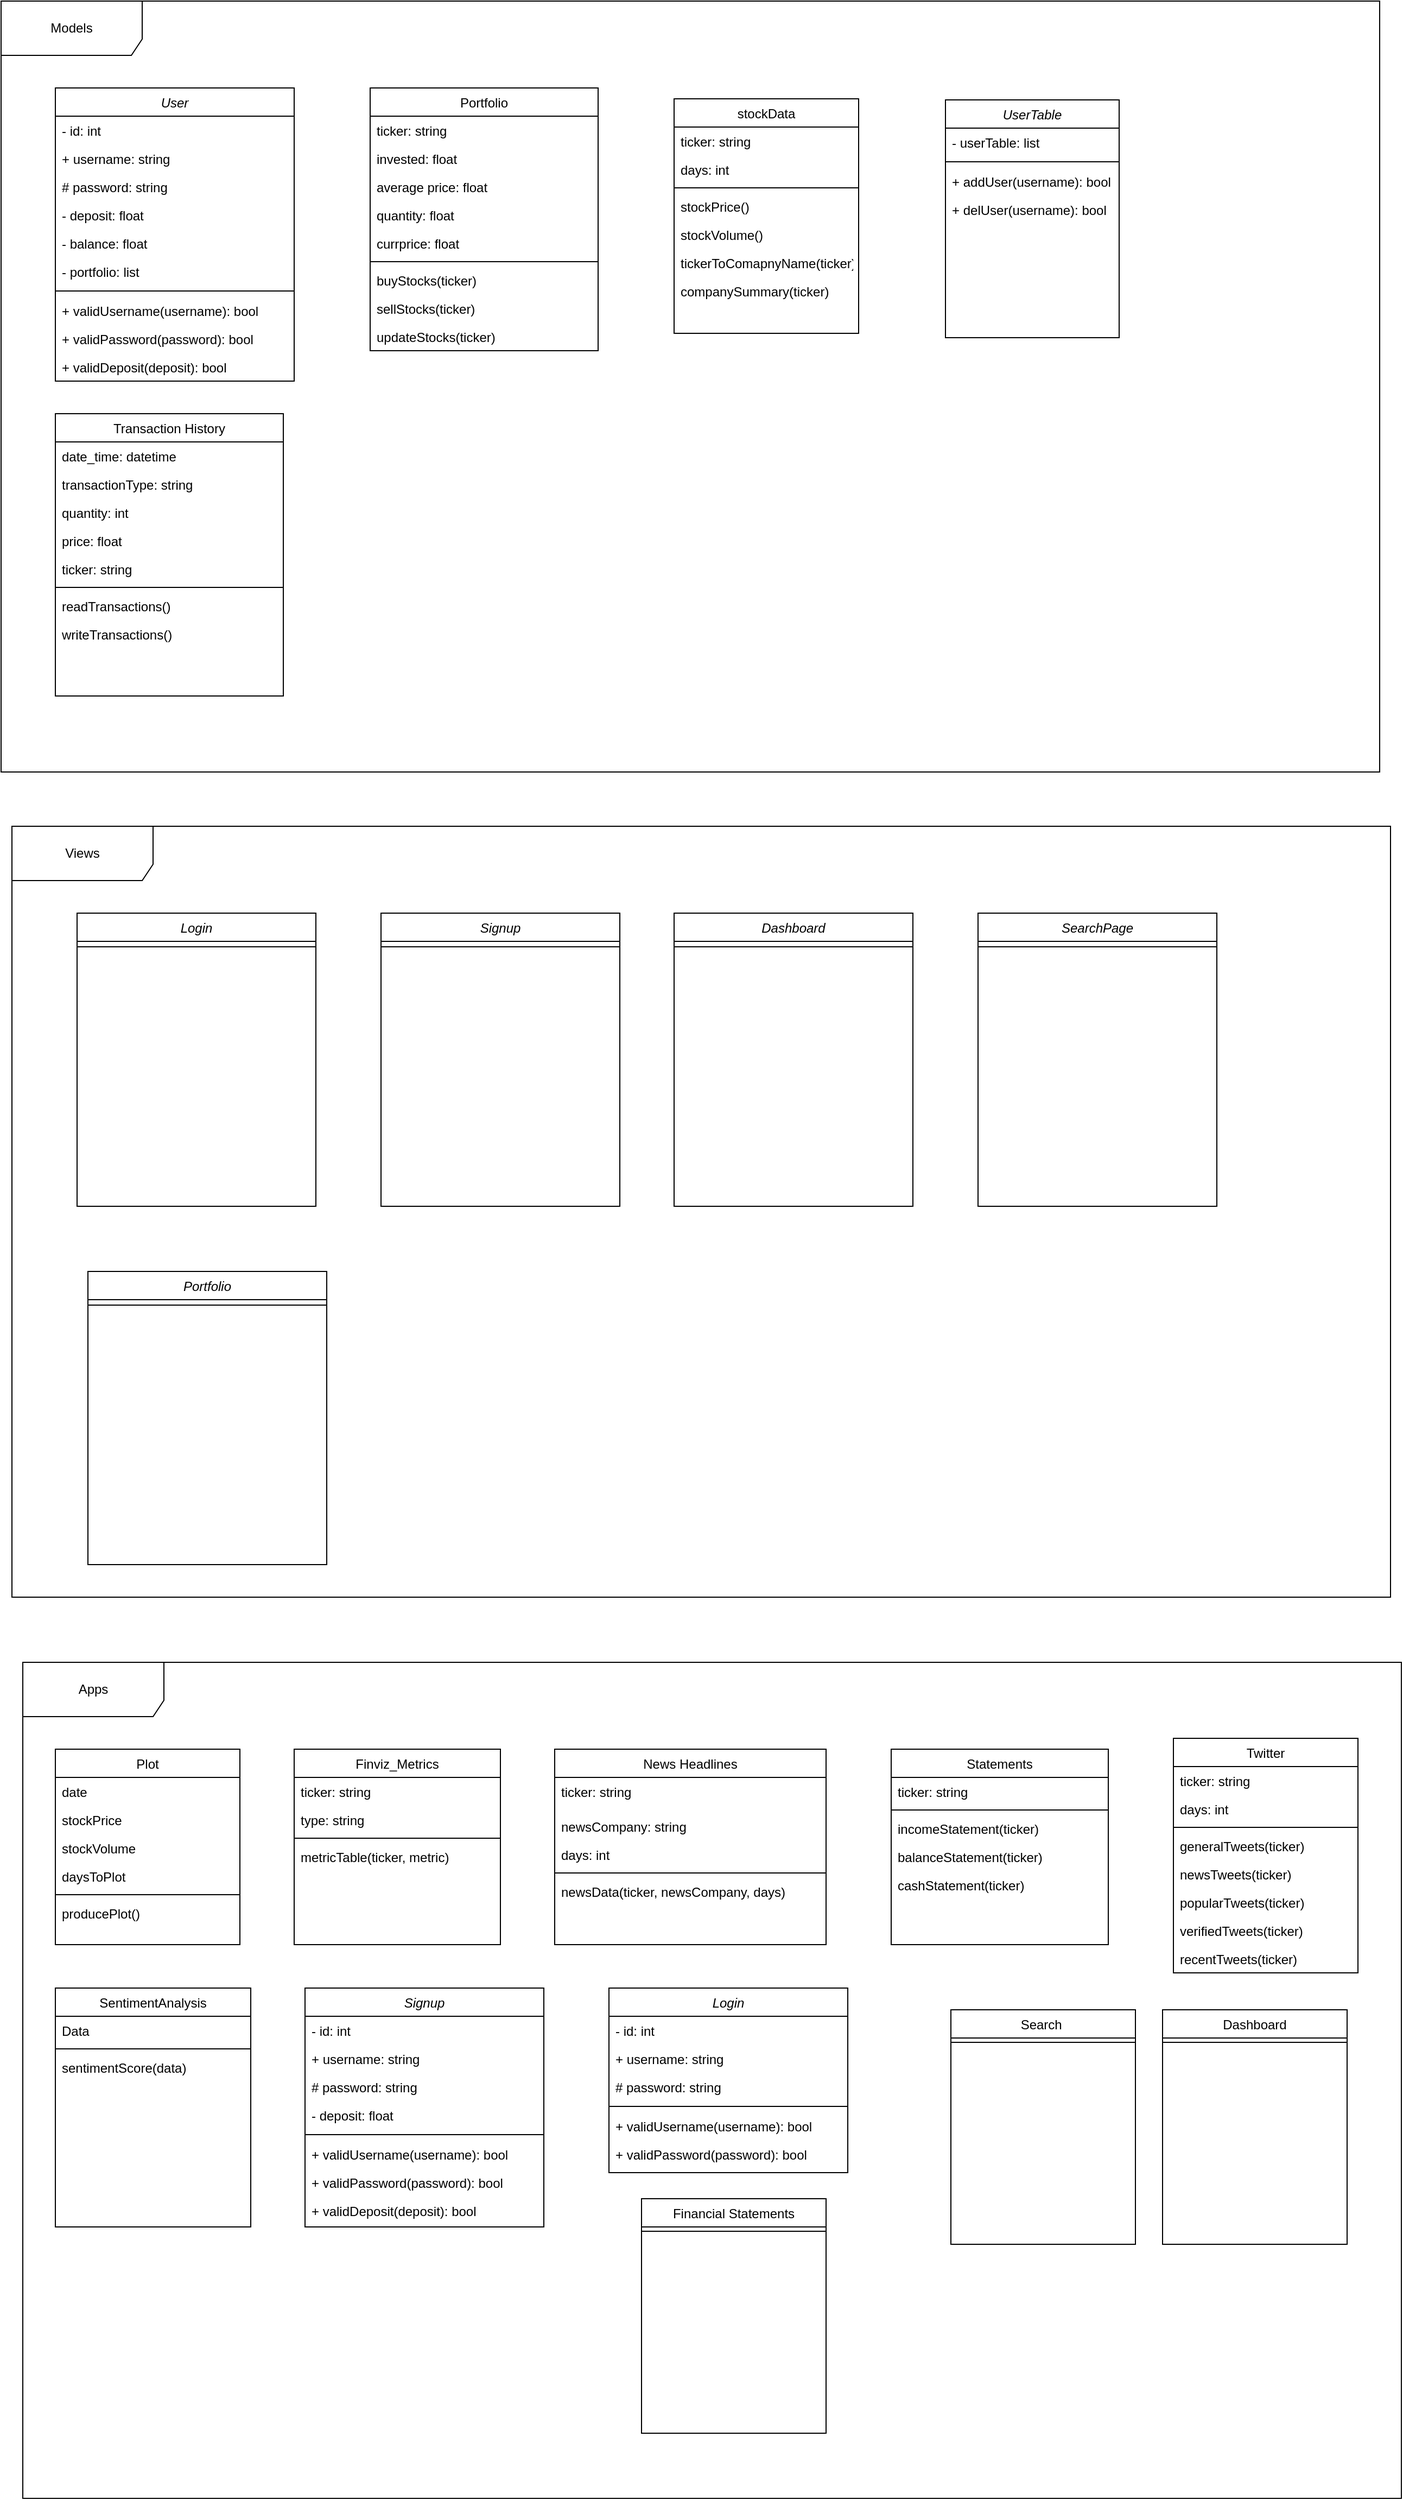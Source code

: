 <mxfile version="17.4.0" type="github"><diagram id="C5RBs43oDa-KdzZeNtuy" name="Page-1"><mxGraphModel dx="3243" dy="2124" grid="1" gridSize="10" guides="1" tooltips="1" connect="1" arrows="1" fold="1" page="1" pageScale="1" pageWidth="827" pageHeight="1169" math="0" shadow="0"><root><mxCell id="WIyWlLk6GJQsqaUBKTNV-0"/><mxCell id="WIyWlLk6GJQsqaUBKTNV-1" parent="WIyWlLk6GJQsqaUBKTNV-0"/><mxCell id="1weRqugIdBJFa7zjLyVs-10" value="Models" style="shape=umlFrame;whiteSpace=wrap;html=1;hachureGap=4;width=130;height=50;" vertex="1" parent="WIyWlLk6GJQsqaUBKTNV-1"><mxGeometry x="-780" y="10" width="1270" height="710" as="geometry"/></mxCell><mxCell id="1weRqugIdBJFa7zjLyVs-0" value="User" style="swimlane;fontStyle=2;align=center;verticalAlign=top;childLayout=stackLayout;horizontal=1;startSize=26;horizontalStack=0;resizeParent=1;resizeLast=0;collapsible=1;marginBottom=0;rounded=0;shadow=0;strokeWidth=1;" vertex="1" parent="WIyWlLk6GJQsqaUBKTNV-1"><mxGeometry x="-730" y="90" width="220" height="270" as="geometry"><mxRectangle x="220" y="120" width="160" height="26" as="alternateBounds"/></mxGeometry></mxCell><mxCell id="1weRqugIdBJFa7zjLyVs-1" value="- id: int" style="text;align=left;verticalAlign=top;spacingLeft=4;spacingRight=4;overflow=hidden;rotatable=0;points=[[0,0.5],[1,0.5]];portConstraint=eastwest;rounded=0;shadow=0;html=0;" vertex="1" parent="1weRqugIdBJFa7zjLyVs-0"><mxGeometry y="26" width="220" height="26" as="geometry"/></mxCell><mxCell id="1weRqugIdBJFa7zjLyVs-2" value="+ username: string" style="text;align=left;verticalAlign=top;spacingLeft=4;spacingRight=4;overflow=hidden;rotatable=0;points=[[0,0.5],[1,0.5]];portConstraint=eastwest;" vertex="1" parent="1weRqugIdBJFa7zjLyVs-0"><mxGeometry y="52" width="220" height="26" as="geometry"/></mxCell><mxCell id="1weRqugIdBJFa7zjLyVs-3" value="# password: string" style="text;align=left;verticalAlign=top;spacingLeft=4;spacingRight=4;overflow=hidden;rotatable=0;points=[[0,0.5],[1,0.5]];portConstraint=eastwest;rounded=0;shadow=0;html=0;" vertex="1" parent="1weRqugIdBJFa7zjLyVs-0"><mxGeometry y="78" width="220" height="26" as="geometry"/></mxCell><mxCell id="1weRqugIdBJFa7zjLyVs-4" value="- deposit: float&#10;" style="text;align=left;verticalAlign=top;spacingLeft=4;spacingRight=4;overflow=hidden;rotatable=0;points=[[0,0.5],[1,0.5]];portConstraint=eastwest;rounded=0;shadow=0;html=0;" vertex="1" parent="1weRqugIdBJFa7zjLyVs-0"><mxGeometry y="104" width="220" height="26" as="geometry"/></mxCell><mxCell id="1weRqugIdBJFa7zjLyVs-11" value="- balance: float" style="text;align=left;verticalAlign=top;spacingLeft=4;spacingRight=4;overflow=hidden;rotatable=0;points=[[0,0.5],[1,0.5]];portConstraint=eastwest;rounded=0;shadow=0;html=0;" vertex="1" parent="1weRqugIdBJFa7zjLyVs-0"><mxGeometry y="130" width="220" height="26" as="geometry"/></mxCell><mxCell id="1weRqugIdBJFa7zjLyVs-32" value="- portfolio: list&#10;" style="text;align=left;verticalAlign=top;spacingLeft=4;spacingRight=4;overflow=hidden;rotatable=0;points=[[0,0.5],[1,0.5]];portConstraint=eastwest;rounded=0;shadow=0;html=0;" vertex="1" parent="1weRqugIdBJFa7zjLyVs-0"><mxGeometry y="156" width="220" height="26" as="geometry"/></mxCell><mxCell id="1weRqugIdBJFa7zjLyVs-5" value="" style="line;html=1;strokeWidth=1;align=left;verticalAlign=middle;spacingTop=-1;spacingLeft=3;spacingRight=3;rotatable=0;labelPosition=right;points=[];portConstraint=eastwest;" vertex="1" parent="1weRqugIdBJFa7zjLyVs-0"><mxGeometry y="182" width="220" height="10" as="geometry"/></mxCell><mxCell id="1weRqugIdBJFa7zjLyVs-6" value="+ validUsername(username): bool&#10;" style="text;align=left;verticalAlign=top;spacingLeft=4;spacingRight=4;overflow=hidden;rotatable=0;points=[[0,0.5],[1,0.5]];portConstraint=eastwest;" vertex="1" parent="1weRqugIdBJFa7zjLyVs-0"><mxGeometry y="192" width="220" height="26" as="geometry"/></mxCell><mxCell id="1weRqugIdBJFa7zjLyVs-7" value="+ validPassword(password): bool&#10;" style="text;align=left;verticalAlign=top;spacingLeft=4;spacingRight=4;overflow=hidden;rotatable=0;points=[[0,0.5],[1,0.5]];portConstraint=eastwest;" vertex="1" parent="1weRqugIdBJFa7zjLyVs-0"><mxGeometry y="218" width="220" height="26" as="geometry"/></mxCell><mxCell id="1weRqugIdBJFa7zjLyVs-8" value="+ validDeposit(deposit): bool&#10;" style="text;align=left;verticalAlign=top;spacingLeft=4;spacingRight=4;overflow=hidden;rotatable=0;points=[[0,0.5],[1,0.5]];portConstraint=eastwest;" vertex="1" parent="1weRqugIdBJFa7zjLyVs-0"><mxGeometry y="244" width="220" height="26" as="geometry"/></mxCell><mxCell id="1weRqugIdBJFa7zjLyVs-22" value="Portfolio&#10;" style="swimlane;fontStyle=0;align=center;verticalAlign=top;childLayout=stackLayout;horizontal=1;startSize=26;horizontalStack=0;resizeParent=1;resizeLast=0;collapsible=1;marginBottom=0;rounded=0;shadow=0;strokeWidth=1;" vertex="1" parent="WIyWlLk6GJQsqaUBKTNV-1"><mxGeometry x="-440" y="90" width="210" height="242" as="geometry"><mxRectangle x="550" y="140" width="160" height="26" as="alternateBounds"/></mxGeometry></mxCell><mxCell id="1weRqugIdBJFa7zjLyVs-23" value="ticker: string" style="text;align=left;verticalAlign=top;spacingLeft=4;spacingRight=4;overflow=hidden;rotatable=0;points=[[0,0.5],[1,0.5]];portConstraint=eastwest;" vertex="1" parent="1weRqugIdBJFa7zjLyVs-22"><mxGeometry y="26" width="210" height="26" as="geometry"/></mxCell><mxCell id="1weRqugIdBJFa7zjLyVs-24" value="invested: float" style="text;align=left;verticalAlign=top;spacingLeft=4;spacingRight=4;overflow=hidden;rotatable=0;points=[[0,0.5],[1,0.5]];portConstraint=eastwest;rounded=0;shadow=0;html=0;" vertex="1" parent="1weRqugIdBJFa7zjLyVs-22"><mxGeometry y="52" width="210" height="26" as="geometry"/></mxCell><mxCell id="1weRqugIdBJFa7zjLyVs-25" value="average price: float" style="text;align=left;verticalAlign=top;spacingLeft=4;spacingRight=4;overflow=hidden;rotatable=0;points=[[0,0.5],[1,0.5]];portConstraint=eastwest;rounded=0;shadow=0;html=0;" vertex="1" parent="1weRqugIdBJFa7zjLyVs-22"><mxGeometry y="78" width="210" height="26" as="geometry"/></mxCell><mxCell id="1weRqugIdBJFa7zjLyVs-26" value="quantity: float" style="text;align=left;verticalAlign=top;spacingLeft=4;spacingRight=4;overflow=hidden;rotatable=0;points=[[0,0.5],[1,0.5]];portConstraint=eastwest;rounded=0;shadow=0;html=0;" vertex="1" parent="1weRqugIdBJFa7zjLyVs-22"><mxGeometry y="104" width="210" height="26" as="geometry"/></mxCell><mxCell id="1weRqugIdBJFa7zjLyVs-27" value="currprice: float" style="text;align=left;verticalAlign=top;spacingLeft=4;spacingRight=4;overflow=hidden;rotatable=0;points=[[0,0.5],[1,0.5]];portConstraint=eastwest;rounded=0;shadow=0;html=0;" vertex="1" parent="1weRqugIdBJFa7zjLyVs-22"><mxGeometry y="130" width="210" height="26" as="geometry"/></mxCell><mxCell id="1weRqugIdBJFa7zjLyVs-28" value="" style="line;html=1;strokeWidth=1;align=left;verticalAlign=middle;spacingTop=-1;spacingLeft=3;spacingRight=3;rotatable=0;labelPosition=right;points=[];portConstraint=eastwest;" vertex="1" parent="1weRqugIdBJFa7zjLyVs-22"><mxGeometry y="156" width="210" height="8" as="geometry"/></mxCell><mxCell id="1weRqugIdBJFa7zjLyVs-29" value="buyStocks(ticker)" style="text;align=left;verticalAlign=top;spacingLeft=4;spacingRight=4;overflow=hidden;rotatable=0;points=[[0,0.5],[1,0.5]];portConstraint=eastwest;" vertex="1" parent="1weRqugIdBJFa7zjLyVs-22"><mxGeometry y="164" width="210" height="26" as="geometry"/></mxCell><mxCell id="1weRqugIdBJFa7zjLyVs-30" value="sellStocks(ticker)" style="text;align=left;verticalAlign=top;spacingLeft=4;spacingRight=4;overflow=hidden;rotatable=0;points=[[0,0.5],[1,0.5]];portConstraint=eastwest;" vertex="1" parent="1weRqugIdBJFa7zjLyVs-22"><mxGeometry y="190" width="210" height="26" as="geometry"/></mxCell><mxCell id="1weRqugIdBJFa7zjLyVs-31" value="updateStocks(ticker)" style="text;align=left;verticalAlign=top;spacingLeft=4;spacingRight=4;overflow=hidden;rotatable=0;points=[[0,0.5],[1,0.5]];portConstraint=eastwest;" vertex="1" parent="1weRqugIdBJFa7zjLyVs-22"><mxGeometry y="216" width="210" height="26" as="geometry"/></mxCell><mxCell id="1weRqugIdBJFa7zjLyVs-33" value="stockData" style="swimlane;fontStyle=0;align=center;verticalAlign=top;childLayout=stackLayout;horizontal=1;startSize=26;horizontalStack=0;resizeParent=1;resizeLast=0;collapsible=1;marginBottom=0;rounded=0;shadow=0;strokeWidth=1;" vertex="1" parent="WIyWlLk6GJQsqaUBKTNV-1"><mxGeometry x="-160" y="100" width="170" height="216" as="geometry"><mxRectangle x="340" y="380" width="170" height="26" as="alternateBounds"/></mxGeometry></mxCell><mxCell id="1weRqugIdBJFa7zjLyVs-34" value="ticker: string" style="text;align=left;verticalAlign=top;spacingLeft=4;spacingRight=4;overflow=hidden;rotatable=0;points=[[0,0.5],[1,0.5]];portConstraint=eastwest;" vertex="1" parent="1weRqugIdBJFa7zjLyVs-33"><mxGeometry y="26" width="170" height="26" as="geometry"/></mxCell><mxCell id="1weRqugIdBJFa7zjLyVs-35" value="days: int" style="text;align=left;verticalAlign=top;spacingLeft=4;spacingRight=4;overflow=hidden;rotatable=0;points=[[0,0.5],[1,0.5]];portConstraint=eastwest;" vertex="1" parent="1weRqugIdBJFa7zjLyVs-33"><mxGeometry y="52" width="170" height="26" as="geometry"/></mxCell><mxCell id="1weRqugIdBJFa7zjLyVs-36" value="" style="line;html=1;strokeWidth=1;align=left;verticalAlign=middle;spacingTop=-1;spacingLeft=3;spacingRight=3;rotatable=0;labelPosition=right;points=[];portConstraint=eastwest;" vertex="1" parent="1weRqugIdBJFa7zjLyVs-33"><mxGeometry y="78" width="170" height="8" as="geometry"/></mxCell><mxCell id="1weRqugIdBJFa7zjLyVs-37" value="stockPrice()" style="text;align=left;verticalAlign=top;spacingLeft=4;spacingRight=4;overflow=hidden;rotatable=0;points=[[0,0.5],[1,0.5]];portConstraint=eastwest;" vertex="1" parent="1weRqugIdBJFa7zjLyVs-33"><mxGeometry y="86" width="170" height="26" as="geometry"/></mxCell><mxCell id="1weRqugIdBJFa7zjLyVs-38" value="stockVolume()" style="text;align=left;verticalAlign=top;spacingLeft=4;spacingRight=4;overflow=hidden;rotatable=0;points=[[0,0.5],[1,0.5]];portConstraint=eastwest;" vertex="1" parent="1weRqugIdBJFa7zjLyVs-33"><mxGeometry y="112" width="170" height="26" as="geometry"/></mxCell><mxCell id="1weRqugIdBJFa7zjLyVs-39" value="tickerToComapnyName(ticker)" style="text;align=left;verticalAlign=top;spacingLeft=4;spacingRight=4;overflow=hidden;rotatable=0;points=[[0,0.5],[1,0.5]];portConstraint=eastwest;" vertex="1" parent="1weRqugIdBJFa7zjLyVs-33"><mxGeometry y="138" width="170" height="26" as="geometry"/></mxCell><mxCell id="1weRqugIdBJFa7zjLyVs-40" value="companySummary(ticker)" style="text;align=left;verticalAlign=top;spacingLeft=4;spacingRight=4;overflow=hidden;rotatable=0;points=[[0,0.5],[1,0.5]];portConstraint=eastwest;" vertex="1" parent="1weRqugIdBJFa7zjLyVs-33"><mxGeometry y="164" width="170" height="26" as="geometry"/></mxCell><mxCell id="1weRqugIdBJFa7zjLyVs-41" value="UserTable" style="swimlane;fontStyle=2;align=center;verticalAlign=top;childLayout=stackLayout;horizontal=1;startSize=26;horizontalStack=0;resizeParent=1;resizeLast=0;collapsible=1;marginBottom=0;rounded=0;shadow=0;strokeWidth=1;" vertex="1" parent="WIyWlLk6GJQsqaUBKTNV-1"><mxGeometry x="90" y="101" width="160" height="219" as="geometry"><mxRectangle x="220" y="120" width="160" height="26" as="alternateBounds"/></mxGeometry></mxCell><mxCell id="1weRqugIdBJFa7zjLyVs-42" value="- userTable: list" style="text;align=left;verticalAlign=top;spacingLeft=4;spacingRight=4;overflow=hidden;rotatable=0;points=[[0,0.5],[1,0.5]];portConstraint=eastwest;rounded=0;shadow=0;html=0;" vertex="1" parent="1weRqugIdBJFa7zjLyVs-41"><mxGeometry y="26" width="160" height="26" as="geometry"/></mxCell><mxCell id="1weRqugIdBJFa7zjLyVs-43" value="" style="line;html=1;strokeWidth=1;align=left;verticalAlign=middle;spacingTop=-1;spacingLeft=3;spacingRight=3;rotatable=0;labelPosition=right;points=[];portConstraint=eastwest;" vertex="1" parent="1weRqugIdBJFa7zjLyVs-41"><mxGeometry y="52" width="160" height="10" as="geometry"/></mxCell><mxCell id="1weRqugIdBJFa7zjLyVs-44" value="+ addUser(username): bool&#10;" style="text;align=left;verticalAlign=top;spacingLeft=4;spacingRight=4;overflow=hidden;rotatable=0;points=[[0,0.5],[1,0.5]];portConstraint=eastwest;" vertex="1" parent="1weRqugIdBJFa7zjLyVs-41"><mxGeometry y="62" width="160" height="26" as="geometry"/></mxCell><mxCell id="1weRqugIdBJFa7zjLyVs-45" value="+ delUser(username): bool&#10;" style="text;align=left;verticalAlign=top;spacingLeft=4;spacingRight=4;overflow=hidden;rotatable=0;points=[[0,0.5],[1,0.5]];portConstraint=eastwest;" vertex="1" parent="1weRqugIdBJFa7zjLyVs-41"><mxGeometry y="88" width="160" height="26" as="geometry"/></mxCell><mxCell id="1weRqugIdBJFa7zjLyVs-46" value="Views" style="shape=umlFrame;whiteSpace=wrap;html=1;hachureGap=4;width=130;height=50;" vertex="1" parent="WIyWlLk6GJQsqaUBKTNV-1"><mxGeometry x="-770" y="770" width="1270" height="710" as="geometry"/></mxCell><mxCell id="1weRqugIdBJFa7zjLyVs-47" value="Portfolio" style="swimlane;fontStyle=2;align=center;verticalAlign=top;childLayout=stackLayout;horizontal=1;startSize=26;horizontalStack=0;resizeParent=1;resizeLast=0;collapsible=1;marginBottom=0;rounded=0;shadow=0;strokeWidth=1;" vertex="1" parent="WIyWlLk6GJQsqaUBKTNV-1"><mxGeometry x="-700" y="1180" width="220" height="270" as="geometry"><mxRectangle x="220" y="120" width="160" height="26" as="alternateBounds"/></mxGeometry></mxCell><mxCell id="1weRqugIdBJFa7zjLyVs-54" value="" style="line;html=1;strokeWidth=1;align=left;verticalAlign=middle;spacingTop=-1;spacingLeft=3;spacingRight=3;rotatable=0;labelPosition=right;points=[];portConstraint=eastwest;" vertex="1" parent="1weRqugIdBJFa7zjLyVs-47"><mxGeometry y="26" width="220" height="10" as="geometry"/></mxCell><mxCell id="1weRqugIdBJFa7zjLyVs-81" value="Login" style="swimlane;fontStyle=2;align=center;verticalAlign=top;childLayout=stackLayout;horizontal=1;startSize=26;horizontalStack=0;resizeParent=1;resizeLast=0;collapsible=1;marginBottom=0;rounded=0;shadow=0;strokeWidth=1;" vertex="1" parent="WIyWlLk6GJQsqaUBKTNV-1"><mxGeometry x="-710" y="850" width="220" height="270" as="geometry"><mxRectangle x="220" y="120" width="160" height="26" as="alternateBounds"/></mxGeometry></mxCell><mxCell id="1weRqugIdBJFa7zjLyVs-82" value="" style="line;html=1;strokeWidth=1;align=left;verticalAlign=middle;spacingTop=-1;spacingLeft=3;spacingRight=3;rotatable=0;labelPosition=right;points=[];portConstraint=eastwest;" vertex="1" parent="1weRqugIdBJFa7zjLyVs-81"><mxGeometry y="26" width="220" height="10" as="geometry"/></mxCell><mxCell id="1weRqugIdBJFa7zjLyVs-83" value="Signup" style="swimlane;fontStyle=2;align=center;verticalAlign=top;childLayout=stackLayout;horizontal=1;startSize=26;horizontalStack=0;resizeParent=1;resizeLast=0;collapsible=1;marginBottom=0;rounded=0;shadow=0;strokeWidth=1;" vertex="1" parent="WIyWlLk6GJQsqaUBKTNV-1"><mxGeometry x="-430" y="850" width="220" height="270" as="geometry"><mxRectangle x="220" y="120" width="160" height="26" as="alternateBounds"/></mxGeometry></mxCell><mxCell id="1weRqugIdBJFa7zjLyVs-84" value="" style="line;html=1;strokeWidth=1;align=left;verticalAlign=middle;spacingTop=-1;spacingLeft=3;spacingRight=3;rotatable=0;labelPosition=right;points=[];portConstraint=eastwest;" vertex="1" parent="1weRqugIdBJFa7zjLyVs-83"><mxGeometry y="26" width="220" height="10" as="geometry"/></mxCell><mxCell id="1weRqugIdBJFa7zjLyVs-85" value="SearchPage" style="swimlane;fontStyle=2;align=center;verticalAlign=top;childLayout=stackLayout;horizontal=1;startSize=26;horizontalStack=0;resizeParent=1;resizeLast=0;collapsible=1;marginBottom=0;rounded=0;shadow=0;strokeWidth=1;" vertex="1" parent="WIyWlLk6GJQsqaUBKTNV-1"><mxGeometry x="120" y="850" width="220" height="270" as="geometry"><mxRectangle x="220" y="120" width="160" height="26" as="alternateBounds"/></mxGeometry></mxCell><mxCell id="1weRqugIdBJFa7zjLyVs-86" value="" style="line;html=1;strokeWidth=1;align=left;verticalAlign=middle;spacingTop=-1;spacingLeft=3;spacingRight=3;rotatable=0;labelPosition=right;points=[];portConstraint=eastwest;" vertex="1" parent="1weRqugIdBJFa7zjLyVs-85"><mxGeometry y="26" width="220" height="10" as="geometry"/></mxCell><mxCell id="1weRqugIdBJFa7zjLyVs-87" value="Dashboard" style="swimlane;fontStyle=2;align=center;verticalAlign=top;childLayout=stackLayout;horizontal=1;startSize=26;horizontalStack=0;resizeParent=1;resizeLast=0;collapsible=1;marginBottom=0;rounded=0;shadow=0;strokeWidth=1;" vertex="1" parent="WIyWlLk6GJQsqaUBKTNV-1"><mxGeometry x="-160" y="850" width="220" height="270" as="geometry"><mxRectangle x="220" y="120" width="160" height="26" as="alternateBounds"/></mxGeometry></mxCell><mxCell id="1weRqugIdBJFa7zjLyVs-88" value="" style="line;html=1;strokeWidth=1;align=left;verticalAlign=middle;spacingTop=-1;spacingLeft=3;spacingRight=3;rotatable=0;labelPosition=right;points=[];portConstraint=eastwest;" vertex="1" parent="1weRqugIdBJFa7zjLyVs-87"><mxGeometry y="26" width="220" height="10" as="geometry"/></mxCell><mxCell id="1weRqugIdBJFa7zjLyVs-90" value="Apps" style="shape=umlFrame;whiteSpace=wrap;html=1;hachureGap=4;width=130;height=50;" vertex="1" parent="WIyWlLk6GJQsqaUBKTNV-1"><mxGeometry x="-760" y="1540" width="1270" height="770" as="geometry"/></mxCell><mxCell id="1weRqugIdBJFa7zjLyVs-91" value="Plot" style="swimlane;fontStyle=0;align=center;verticalAlign=top;childLayout=stackLayout;horizontal=1;startSize=26;horizontalStack=0;resizeParent=1;resizeLast=0;collapsible=1;marginBottom=0;rounded=0;shadow=0;strokeWidth=1;" vertex="1" parent="WIyWlLk6GJQsqaUBKTNV-1"><mxGeometry x="-730" y="1620" width="170" height="180" as="geometry"><mxRectangle x="340" y="380" width="170" height="26" as="alternateBounds"/></mxGeometry></mxCell><mxCell id="1weRqugIdBJFa7zjLyVs-92" value="date" style="text;align=left;verticalAlign=top;spacingLeft=4;spacingRight=4;overflow=hidden;rotatable=0;points=[[0,0.5],[1,0.5]];portConstraint=eastwest;" vertex="1" parent="1weRqugIdBJFa7zjLyVs-91"><mxGeometry y="26" width="170" height="26" as="geometry"/></mxCell><mxCell id="1weRqugIdBJFa7zjLyVs-93" value="stockPrice" style="text;align=left;verticalAlign=top;spacingLeft=4;spacingRight=4;overflow=hidden;rotatable=0;points=[[0,0.5],[1,0.5]];portConstraint=eastwest;" vertex="1" parent="1weRqugIdBJFa7zjLyVs-91"><mxGeometry y="52" width="170" height="26" as="geometry"/></mxCell><mxCell id="1weRqugIdBJFa7zjLyVs-94" value="stockVolume" style="text;align=left;verticalAlign=top;spacingLeft=4;spacingRight=4;overflow=hidden;rotatable=0;points=[[0,0.5],[1,0.5]];portConstraint=eastwest;" vertex="1" parent="1weRqugIdBJFa7zjLyVs-91"><mxGeometry y="78" width="170" height="26" as="geometry"/></mxCell><mxCell id="1weRqugIdBJFa7zjLyVs-95" value="daysToPlot" style="text;align=left;verticalAlign=top;spacingLeft=4;spacingRight=4;overflow=hidden;rotatable=0;points=[[0,0.5],[1,0.5]];portConstraint=eastwest;" vertex="1" parent="1weRqugIdBJFa7zjLyVs-91"><mxGeometry y="104" width="170" height="26" as="geometry"/></mxCell><mxCell id="1weRqugIdBJFa7zjLyVs-96" value="" style="line;html=1;strokeWidth=1;align=left;verticalAlign=middle;spacingTop=-1;spacingLeft=3;spacingRight=3;rotatable=0;labelPosition=right;points=[];portConstraint=eastwest;" vertex="1" parent="1weRqugIdBJFa7zjLyVs-91"><mxGeometry y="130" width="170" height="8" as="geometry"/></mxCell><mxCell id="1weRqugIdBJFa7zjLyVs-97" value="producePlot()" style="text;align=left;verticalAlign=top;spacingLeft=4;spacingRight=4;overflow=hidden;rotatable=0;points=[[0,0.5],[1,0.5]];portConstraint=eastwest;" vertex="1" parent="1weRqugIdBJFa7zjLyVs-91"><mxGeometry y="138" width="170" height="26" as="geometry"/></mxCell><mxCell id="1weRqugIdBJFa7zjLyVs-98" value="News Headlines" style="swimlane;fontStyle=0;align=center;verticalAlign=top;childLayout=stackLayout;horizontal=1;startSize=26;horizontalStack=0;resizeParent=1;resizeLast=0;collapsible=1;marginBottom=0;rounded=0;shadow=0;strokeWidth=1;" vertex="1" parent="WIyWlLk6GJQsqaUBKTNV-1"><mxGeometry x="-270" y="1620" width="250" height="180" as="geometry"><mxRectangle x="340" y="380" width="170" height="26" as="alternateBounds"/></mxGeometry></mxCell><mxCell id="1weRqugIdBJFa7zjLyVs-99" value="ticker: string" style="text;align=left;verticalAlign=top;spacingLeft=4;spacingRight=4;overflow=hidden;rotatable=0;points=[[0,0.5],[1,0.5]];portConstraint=eastwest;" vertex="1" parent="1weRqugIdBJFa7zjLyVs-98"><mxGeometry y="26" width="250" height="32" as="geometry"/></mxCell><mxCell id="1weRqugIdBJFa7zjLyVs-100" value="newsCompany: string" style="text;align=left;verticalAlign=top;spacingLeft=4;spacingRight=4;overflow=hidden;rotatable=0;points=[[0,0.5],[1,0.5]];portConstraint=eastwest;" vertex="1" parent="1weRqugIdBJFa7zjLyVs-98"><mxGeometry y="58" width="250" height="26" as="geometry"/></mxCell><mxCell id="1weRqugIdBJFa7zjLyVs-101" value="days: int" style="text;align=left;verticalAlign=top;spacingLeft=4;spacingRight=4;overflow=hidden;rotatable=0;points=[[0,0.5],[1,0.5]];portConstraint=eastwest;" vertex="1" parent="1weRqugIdBJFa7zjLyVs-98"><mxGeometry y="84" width="250" height="26" as="geometry"/></mxCell><mxCell id="1weRqugIdBJFa7zjLyVs-102" value="" style="line;html=1;strokeWidth=1;align=left;verticalAlign=middle;spacingTop=-1;spacingLeft=3;spacingRight=3;rotatable=0;labelPosition=right;points=[];portConstraint=eastwest;" vertex="1" parent="1weRqugIdBJFa7zjLyVs-98"><mxGeometry y="110" width="250" height="8" as="geometry"/></mxCell><mxCell id="1weRqugIdBJFa7zjLyVs-103" value="newsData(ticker, newsCompany, days)" style="text;align=left;verticalAlign=top;spacingLeft=4;spacingRight=4;overflow=hidden;rotatable=0;points=[[0,0.5],[1,0.5]];portConstraint=eastwest;" vertex="1" parent="1weRqugIdBJFa7zjLyVs-98"><mxGeometry y="118" width="250" height="26" as="geometry"/></mxCell><mxCell id="1weRqugIdBJFa7zjLyVs-104" value="Statements" style="swimlane;fontStyle=0;align=center;verticalAlign=top;childLayout=stackLayout;horizontal=1;startSize=26;horizontalStack=0;resizeParent=1;resizeLast=0;collapsible=1;marginBottom=0;rounded=0;shadow=0;strokeWidth=1;" vertex="1" parent="WIyWlLk6GJQsqaUBKTNV-1"><mxGeometry x="40" y="1620" width="200" height="180" as="geometry"><mxRectangle x="340" y="380" width="170" height="26" as="alternateBounds"/></mxGeometry></mxCell><mxCell id="1weRqugIdBJFa7zjLyVs-105" value="ticker: string" style="text;align=left;verticalAlign=top;spacingLeft=4;spacingRight=4;overflow=hidden;rotatable=0;points=[[0,0.5],[1,0.5]];portConstraint=eastwest;" vertex="1" parent="1weRqugIdBJFa7zjLyVs-104"><mxGeometry y="26" width="200" height="26" as="geometry"/></mxCell><mxCell id="1weRqugIdBJFa7zjLyVs-106" value="" style="line;html=1;strokeWidth=1;align=left;verticalAlign=middle;spacingTop=-1;spacingLeft=3;spacingRight=3;rotatable=0;labelPosition=right;points=[];portConstraint=eastwest;" vertex="1" parent="1weRqugIdBJFa7zjLyVs-104"><mxGeometry y="52" width="200" height="8" as="geometry"/></mxCell><mxCell id="1weRqugIdBJFa7zjLyVs-107" value="incomeStatement(ticker)" style="text;align=left;verticalAlign=top;spacingLeft=4;spacingRight=4;overflow=hidden;rotatable=0;points=[[0,0.5],[1,0.5]];portConstraint=eastwest;" vertex="1" parent="1weRqugIdBJFa7zjLyVs-104"><mxGeometry y="60" width="200" height="26" as="geometry"/></mxCell><mxCell id="1weRqugIdBJFa7zjLyVs-108" value="balanceStatement(ticker)" style="text;align=left;verticalAlign=top;spacingLeft=4;spacingRight=4;overflow=hidden;rotatable=0;points=[[0,0.5],[1,0.5]];portConstraint=eastwest;" vertex="1" parent="1weRqugIdBJFa7zjLyVs-104"><mxGeometry y="86" width="200" height="26" as="geometry"/></mxCell><mxCell id="1weRqugIdBJFa7zjLyVs-109" value="cashStatement(ticker)" style="text;align=left;verticalAlign=top;spacingLeft=4;spacingRight=4;overflow=hidden;rotatable=0;points=[[0,0.5],[1,0.5]];portConstraint=eastwest;" vertex="1" parent="1weRqugIdBJFa7zjLyVs-104"><mxGeometry y="112" width="200" height="26" as="geometry"/></mxCell><mxCell id="1weRqugIdBJFa7zjLyVs-110" value="Finviz_Metrics" style="swimlane;fontStyle=0;align=center;verticalAlign=top;childLayout=stackLayout;horizontal=1;startSize=26;horizontalStack=0;resizeParent=1;resizeLast=0;collapsible=1;marginBottom=0;rounded=0;shadow=0;strokeWidth=1;" vertex="1" parent="WIyWlLk6GJQsqaUBKTNV-1"><mxGeometry x="-510" y="1620" width="190" height="180" as="geometry"><mxRectangle x="340" y="380" width="170" height="26" as="alternateBounds"/></mxGeometry></mxCell><mxCell id="1weRqugIdBJFa7zjLyVs-111" value="ticker: string" style="text;align=left;verticalAlign=top;spacingLeft=4;spacingRight=4;overflow=hidden;rotatable=0;points=[[0,0.5],[1,0.5]];portConstraint=eastwest;" vertex="1" parent="1weRqugIdBJFa7zjLyVs-110"><mxGeometry y="26" width="190" height="26" as="geometry"/></mxCell><mxCell id="1weRqugIdBJFa7zjLyVs-112" value="type: string" style="text;align=left;verticalAlign=top;spacingLeft=4;spacingRight=4;overflow=hidden;rotatable=0;points=[[0,0.5],[1,0.5]];portConstraint=eastwest;" vertex="1" parent="1weRqugIdBJFa7zjLyVs-110"><mxGeometry y="52" width="190" height="26" as="geometry"/></mxCell><mxCell id="1weRqugIdBJFa7zjLyVs-113" value="" style="line;html=1;strokeWidth=1;align=left;verticalAlign=middle;spacingTop=-1;spacingLeft=3;spacingRight=3;rotatable=0;labelPosition=right;points=[];portConstraint=eastwest;" vertex="1" parent="1weRqugIdBJFa7zjLyVs-110"><mxGeometry y="78" width="190" height="8" as="geometry"/></mxCell><mxCell id="1weRqugIdBJFa7zjLyVs-114" value="metricTable(ticker, metric)" style="text;align=left;verticalAlign=top;spacingLeft=4;spacingRight=4;overflow=hidden;rotatable=0;points=[[0,0.5],[1,0.5]];portConstraint=eastwest;" vertex="1" parent="1weRqugIdBJFa7zjLyVs-110"><mxGeometry y="86" width="190" height="26" as="geometry"/></mxCell><mxCell id="1weRqugIdBJFa7zjLyVs-115" value="Twitter" style="swimlane;fontStyle=0;align=center;verticalAlign=top;childLayout=stackLayout;horizontal=1;startSize=26;horizontalStack=0;resizeParent=1;resizeLast=0;collapsible=1;marginBottom=0;rounded=0;shadow=0;strokeWidth=1;" vertex="1" parent="WIyWlLk6GJQsqaUBKTNV-1"><mxGeometry x="300" y="1610" width="170" height="216" as="geometry"><mxRectangle x="340" y="380" width="170" height="26" as="alternateBounds"/></mxGeometry></mxCell><mxCell id="1weRqugIdBJFa7zjLyVs-116" value="ticker: string" style="text;align=left;verticalAlign=top;spacingLeft=4;spacingRight=4;overflow=hidden;rotatable=0;points=[[0,0.5],[1,0.5]];portConstraint=eastwest;" vertex="1" parent="1weRqugIdBJFa7zjLyVs-115"><mxGeometry y="26" width="170" height="26" as="geometry"/></mxCell><mxCell id="1weRqugIdBJFa7zjLyVs-117" value="days: int" style="text;align=left;verticalAlign=top;spacingLeft=4;spacingRight=4;overflow=hidden;rotatable=0;points=[[0,0.5],[1,0.5]];portConstraint=eastwest;" vertex="1" parent="1weRqugIdBJFa7zjLyVs-115"><mxGeometry y="52" width="170" height="26" as="geometry"/></mxCell><mxCell id="1weRqugIdBJFa7zjLyVs-118" value="" style="line;html=1;strokeWidth=1;align=left;verticalAlign=middle;spacingTop=-1;spacingLeft=3;spacingRight=3;rotatable=0;labelPosition=right;points=[];portConstraint=eastwest;" vertex="1" parent="1weRqugIdBJFa7zjLyVs-115"><mxGeometry y="78" width="170" height="8" as="geometry"/></mxCell><mxCell id="1weRqugIdBJFa7zjLyVs-119" value="generalTweets(ticker)" style="text;align=left;verticalAlign=top;spacingLeft=4;spacingRight=4;overflow=hidden;rotatable=0;points=[[0,0.5],[1,0.5]];portConstraint=eastwest;" vertex="1" parent="1weRqugIdBJFa7zjLyVs-115"><mxGeometry y="86" width="170" height="26" as="geometry"/></mxCell><mxCell id="1weRqugIdBJFa7zjLyVs-120" value="newsTweets(ticker)" style="text;align=left;verticalAlign=top;spacingLeft=4;spacingRight=4;overflow=hidden;rotatable=0;points=[[0,0.5],[1,0.5]];portConstraint=eastwest;" vertex="1" parent="1weRqugIdBJFa7zjLyVs-115"><mxGeometry y="112" width="170" height="26" as="geometry"/></mxCell><mxCell id="1weRqugIdBJFa7zjLyVs-121" value="popularTweets(ticker)" style="text;align=left;verticalAlign=top;spacingLeft=4;spacingRight=4;overflow=hidden;rotatable=0;points=[[0,0.5],[1,0.5]];portConstraint=eastwest;" vertex="1" parent="1weRqugIdBJFa7zjLyVs-115"><mxGeometry y="138" width="170" height="26" as="geometry"/></mxCell><mxCell id="1weRqugIdBJFa7zjLyVs-122" value="verifiedTweets(ticker)" style="text;align=left;verticalAlign=top;spacingLeft=4;spacingRight=4;overflow=hidden;rotatable=0;points=[[0,0.5],[1,0.5]];portConstraint=eastwest;" vertex="1" parent="1weRqugIdBJFa7zjLyVs-115"><mxGeometry y="164" width="170" height="26" as="geometry"/></mxCell><mxCell id="1weRqugIdBJFa7zjLyVs-123" value="recentTweets(ticker)" style="text;align=left;verticalAlign=top;spacingLeft=4;spacingRight=4;overflow=hidden;rotatable=0;points=[[0,0.5],[1,0.5]];portConstraint=eastwest;" vertex="1" parent="1weRqugIdBJFa7zjLyVs-115"><mxGeometry y="190" width="170" height="26" as="geometry"/></mxCell><mxCell id="1weRqugIdBJFa7zjLyVs-124" value="SentimentAnalysis" style="swimlane;fontStyle=0;align=center;verticalAlign=top;childLayout=stackLayout;horizontal=1;startSize=26;horizontalStack=0;resizeParent=1;resizeLast=0;collapsible=1;marginBottom=0;rounded=0;shadow=0;strokeWidth=1;" vertex="1" parent="WIyWlLk6GJQsqaUBKTNV-1"><mxGeometry x="-730" y="1840" width="180" height="220" as="geometry"><mxRectangle x="130" y="380" width="160" height="26" as="alternateBounds"/></mxGeometry></mxCell><mxCell id="1weRqugIdBJFa7zjLyVs-125" value="Data" style="text;align=left;verticalAlign=top;spacingLeft=4;spacingRight=4;overflow=hidden;rotatable=0;points=[[0,0.5],[1,0.5]];portConstraint=eastwest;" vertex="1" parent="1weRqugIdBJFa7zjLyVs-124"><mxGeometry y="26" width="180" height="26" as="geometry"/></mxCell><mxCell id="1weRqugIdBJFa7zjLyVs-126" value="" style="line;html=1;strokeWidth=1;align=left;verticalAlign=middle;spacingTop=-1;spacingLeft=3;spacingRight=3;rotatable=0;labelPosition=right;points=[];portConstraint=eastwest;" vertex="1" parent="1weRqugIdBJFa7zjLyVs-124"><mxGeometry y="52" width="180" height="8" as="geometry"/></mxCell><mxCell id="1weRqugIdBJFa7zjLyVs-127" value="sentimentScore(data)" style="text;align=left;verticalAlign=top;spacingLeft=4;spacingRight=4;overflow=hidden;rotatable=0;points=[[0,0.5],[1,0.5]];portConstraint=eastwest;" vertex="1" parent="1weRqugIdBJFa7zjLyVs-124"><mxGeometry y="60" width="180" height="26" as="geometry"/></mxCell><mxCell id="1weRqugIdBJFa7zjLyVs-128" value="Transaction History" style="swimlane;fontStyle=0;align=center;verticalAlign=top;childLayout=stackLayout;horizontal=1;startSize=26;horizontalStack=0;resizeParent=1;resizeLast=0;collapsible=1;marginBottom=0;rounded=0;shadow=0;strokeWidth=1;" vertex="1" parent="WIyWlLk6GJQsqaUBKTNV-1"><mxGeometry x="-730" y="390" width="210" height="260" as="geometry"><mxRectangle x="340" y="380" width="170" height="26" as="alternateBounds"/></mxGeometry></mxCell><mxCell id="1weRqugIdBJFa7zjLyVs-129" value="date_time: datetime" style="text;align=left;verticalAlign=top;spacingLeft=4;spacingRight=4;overflow=hidden;rotatable=0;points=[[0,0.5],[1,0.5]];portConstraint=eastwest;" vertex="1" parent="1weRqugIdBJFa7zjLyVs-128"><mxGeometry y="26" width="210" height="26" as="geometry"/></mxCell><mxCell id="1weRqugIdBJFa7zjLyVs-130" value="transactionType: string" style="text;align=left;verticalAlign=top;spacingLeft=4;spacingRight=4;overflow=hidden;rotatable=0;points=[[0,0.5],[1,0.5]];portConstraint=eastwest;" vertex="1" parent="1weRqugIdBJFa7zjLyVs-128"><mxGeometry y="52" width="210" height="26" as="geometry"/></mxCell><mxCell id="1weRqugIdBJFa7zjLyVs-131" value="quantity: int" style="text;align=left;verticalAlign=top;spacingLeft=4;spacingRight=4;overflow=hidden;rotatable=0;points=[[0,0.5],[1,0.5]];portConstraint=eastwest;" vertex="1" parent="1weRqugIdBJFa7zjLyVs-128"><mxGeometry y="78" width="210" height="26" as="geometry"/></mxCell><mxCell id="1weRqugIdBJFa7zjLyVs-132" value="price: float" style="text;align=left;verticalAlign=top;spacingLeft=4;spacingRight=4;overflow=hidden;rotatable=0;points=[[0,0.5],[1,0.5]];portConstraint=eastwest;" vertex="1" parent="1weRqugIdBJFa7zjLyVs-128"><mxGeometry y="104" width="210" height="26" as="geometry"/></mxCell><mxCell id="1weRqugIdBJFa7zjLyVs-133" value="ticker: string" style="text;align=left;verticalAlign=top;spacingLeft=4;spacingRight=4;overflow=hidden;rotatable=0;points=[[0,0.5],[1,0.5]];portConstraint=eastwest;" vertex="1" parent="1weRqugIdBJFa7zjLyVs-128"><mxGeometry y="130" width="210" height="26" as="geometry"/></mxCell><mxCell id="1weRqugIdBJFa7zjLyVs-134" value="" style="line;html=1;strokeWidth=1;align=left;verticalAlign=middle;spacingTop=-1;spacingLeft=3;spacingRight=3;rotatable=0;labelPosition=right;points=[];portConstraint=eastwest;" vertex="1" parent="1weRqugIdBJFa7zjLyVs-128"><mxGeometry y="156" width="210" height="8" as="geometry"/></mxCell><mxCell id="1weRqugIdBJFa7zjLyVs-135" value="readTransactions()" style="text;align=left;verticalAlign=top;spacingLeft=4;spacingRight=4;overflow=hidden;rotatable=0;points=[[0,0.5],[1,0.5]];portConstraint=eastwest;" vertex="1" parent="1weRqugIdBJFa7zjLyVs-128"><mxGeometry y="164" width="210" height="26" as="geometry"/></mxCell><mxCell id="1weRqugIdBJFa7zjLyVs-136" value="writeTransactions()" style="text;align=left;verticalAlign=top;spacingLeft=4;spacingRight=4;overflow=hidden;rotatable=0;points=[[0,0.5],[1,0.5]];portConstraint=eastwest;" vertex="1" parent="1weRqugIdBJFa7zjLyVs-128"><mxGeometry y="190" width="210" height="26" as="geometry"/></mxCell><mxCell id="1weRqugIdBJFa7zjLyVs-162" value="Login" style="swimlane;fontStyle=2;align=center;verticalAlign=top;childLayout=stackLayout;horizontal=1;startSize=26;horizontalStack=0;resizeParent=1;resizeLast=0;collapsible=1;marginBottom=0;rounded=0;shadow=0;strokeWidth=1;" vertex="1" parent="WIyWlLk6GJQsqaUBKTNV-1"><mxGeometry x="-220" y="1840" width="220" height="170" as="geometry"><mxRectangle x="220" y="120" width="160" height="26" as="alternateBounds"/></mxGeometry></mxCell><mxCell id="1weRqugIdBJFa7zjLyVs-163" value="- id: int" style="text;align=left;verticalAlign=top;spacingLeft=4;spacingRight=4;overflow=hidden;rotatable=0;points=[[0,0.5],[1,0.5]];portConstraint=eastwest;rounded=0;shadow=0;html=0;" vertex="1" parent="1weRqugIdBJFa7zjLyVs-162"><mxGeometry y="26" width="220" height="26" as="geometry"/></mxCell><mxCell id="1weRqugIdBJFa7zjLyVs-164" value="+ username: string" style="text;align=left;verticalAlign=top;spacingLeft=4;spacingRight=4;overflow=hidden;rotatable=0;points=[[0,0.5],[1,0.5]];portConstraint=eastwest;" vertex="1" parent="1weRqugIdBJFa7zjLyVs-162"><mxGeometry y="52" width="220" height="26" as="geometry"/></mxCell><mxCell id="1weRqugIdBJFa7zjLyVs-165" value="# password: string" style="text;align=left;verticalAlign=top;spacingLeft=4;spacingRight=4;overflow=hidden;rotatable=0;points=[[0,0.5],[1,0.5]];portConstraint=eastwest;rounded=0;shadow=0;html=0;" vertex="1" parent="1weRqugIdBJFa7zjLyVs-162"><mxGeometry y="78" width="220" height="26" as="geometry"/></mxCell><mxCell id="1weRqugIdBJFa7zjLyVs-166" value="" style="line;html=1;strokeWidth=1;align=left;verticalAlign=middle;spacingTop=-1;spacingLeft=3;spacingRight=3;rotatable=0;labelPosition=right;points=[];portConstraint=eastwest;" vertex="1" parent="1weRqugIdBJFa7zjLyVs-162"><mxGeometry y="104" width="220" height="10" as="geometry"/></mxCell><mxCell id="1weRqugIdBJFa7zjLyVs-167" value="+ validUsername(username): bool&#10;" style="text;align=left;verticalAlign=top;spacingLeft=4;spacingRight=4;overflow=hidden;rotatable=0;points=[[0,0.5],[1,0.5]];portConstraint=eastwest;" vertex="1" parent="1weRqugIdBJFa7zjLyVs-162"><mxGeometry y="114" width="220" height="26" as="geometry"/></mxCell><mxCell id="1weRqugIdBJFa7zjLyVs-168" value="+ validPassword(password): bool&#10;" style="text;align=left;verticalAlign=top;spacingLeft=4;spacingRight=4;overflow=hidden;rotatable=0;points=[[0,0.5],[1,0.5]];portConstraint=eastwest;" vertex="1" parent="1weRqugIdBJFa7zjLyVs-162"><mxGeometry y="140" width="220" height="26" as="geometry"/></mxCell><mxCell id="1weRqugIdBJFa7zjLyVs-169" value="Signup" style="swimlane;fontStyle=2;align=center;verticalAlign=top;childLayout=stackLayout;horizontal=1;startSize=26;horizontalStack=0;resizeParent=1;resizeLast=0;collapsible=1;marginBottom=0;rounded=0;shadow=0;strokeWidth=1;" vertex="1" parent="WIyWlLk6GJQsqaUBKTNV-1"><mxGeometry x="-500" y="1840" width="220" height="220" as="geometry"><mxRectangle x="220" y="120" width="160" height="26" as="alternateBounds"/></mxGeometry></mxCell><mxCell id="1weRqugIdBJFa7zjLyVs-170" value="- id: int" style="text;align=left;verticalAlign=top;spacingLeft=4;spacingRight=4;overflow=hidden;rotatable=0;points=[[0,0.5],[1,0.5]];portConstraint=eastwest;rounded=0;shadow=0;html=0;" vertex="1" parent="1weRqugIdBJFa7zjLyVs-169"><mxGeometry y="26" width="220" height="26" as="geometry"/></mxCell><mxCell id="1weRqugIdBJFa7zjLyVs-171" value="+ username: string" style="text;align=left;verticalAlign=top;spacingLeft=4;spacingRight=4;overflow=hidden;rotatable=0;points=[[0,0.5],[1,0.5]];portConstraint=eastwest;" vertex="1" parent="1weRqugIdBJFa7zjLyVs-169"><mxGeometry y="52" width="220" height="26" as="geometry"/></mxCell><mxCell id="1weRqugIdBJFa7zjLyVs-172" value="# password: string" style="text;align=left;verticalAlign=top;spacingLeft=4;spacingRight=4;overflow=hidden;rotatable=0;points=[[0,0.5],[1,0.5]];portConstraint=eastwest;rounded=0;shadow=0;html=0;" vertex="1" parent="1weRqugIdBJFa7zjLyVs-169"><mxGeometry y="78" width="220" height="26" as="geometry"/></mxCell><mxCell id="1weRqugIdBJFa7zjLyVs-173" value="- deposit: float&#10;" style="text;align=left;verticalAlign=top;spacingLeft=4;spacingRight=4;overflow=hidden;rotatable=0;points=[[0,0.5],[1,0.5]];portConstraint=eastwest;rounded=0;shadow=0;html=0;" vertex="1" parent="1weRqugIdBJFa7zjLyVs-169"><mxGeometry y="104" width="220" height="26" as="geometry"/></mxCell><mxCell id="1weRqugIdBJFa7zjLyVs-174" value="" style="line;html=1;strokeWidth=1;align=left;verticalAlign=middle;spacingTop=-1;spacingLeft=3;spacingRight=3;rotatable=0;labelPosition=right;points=[];portConstraint=eastwest;" vertex="1" parent="1weRqugIdBJFa7zjLyVs-169"><mxGeometry y="130" width="220" height="10" as="geometry"/></mxCell><mxCell id="1weRqugIdBJFa7zjLyVs-175" value="+ validUsername(username): bool&#10;" style="text;align=left;verticalAlign=top;spacingLeft=4;spacingRight=4;overflow=hidden;rotatable=0;points=[[0,0.5],[1,0.5]];portConstraint=eastwest;" vertex="1" parent="1weRqugIdBJFa7zjLyVs-169"><mxGeometry y="140" width="220" height="26" as="geometry"/></mxCell><mxCell id="1weRqugIdBJFa7zjLyVs-176" value="+ validPassword(password): bool&#10;" style="text;align=left;verticalAlign=top;spacingLeft=4;spacingRight=4;overflow=hidden;rotatable=0;points=[[0,0.5],[1,0.5]];portConstraint=eastwest;" vertex="1" parent="1weRqugIdBJFa7zjLyVs-169"><mxGeometry y="166" width="220" height="26" as="geometry"/></mxCell><mxCell id="1weRqugIdBJFa7zjLyVs-177" value="+ validDeposit(deposit): bool&#10;" style="text;align=left;verticalAlign=top;spacingLeft=4;spacingRight=4;overflow=hidden;rotatable=0;points=[[0,0.5],[1,0.5]];portConstraint=eastwest;" vertex="1" parent="1weRqugIdBJFa7zjLyVs-169"><mxGeometry y="192" width="220" height="26" as="geometry"/></mxCell><mxCell id="1weRqugIdBJFa7zjLyVs-178" value="Financial Statements" style="swimlane;fontStyle=0;align=center;verticalAlign=top;childLayout=stackLayout;horizontal=1;startSize=26;horizontalStack=0;resizeParent=1;resizeLast=0;collapsible=1;marginBottom=0;rounded=0;shadow=0;strokeWidth=1;" vertex="1" parent="WIyWlLk6GJQsqaUBKTNV-1"><mxGeometry x="-190" y="2034" width="170" height="216" as="geometry"><mxRectangle x="340" y="380" width="170" height="26" as="alternateBounds"/></mxGeometry></mxCell><mxCell id="1weRqugIdBJFa7zjLyVs-181" value="" style="line;html=1;strokeWidth=1;align=left;verticalAlign=middle;spacingTop=-1;spacingLeft=3;spacingRight=3;rotatable=0;labelPosition=right;points=[];portConstraint=eastwest;" vertex="1" parent="1weRqugIdBJFa7zjLyVs-178"><mxGeometry y="26" width="170" height="8" as="geometry"/></mxCell><mxCell id="1weRqugIdBJFa7zjLyVs-187" value="Search " style="swimlane;fontStyle=0;align=center;verticalAlign=top;childLayout=stackLayout;horizontal=1;startSize=26;horizontalStack=0;resizeParent=1;resizeLast=0;collapsible=1;marginBottom=0;rounded=0;shadow=0;strokeWidth=1;" vertex="1" parent="WIyWlLk6GJQsqaUBKTNV-1"><mxGeometry x="95" y="1860" width="170" height="216" as="geometry"><mxRectangle x="340" y="380" width="170" height="26" as="alternateBounds"/></mxGeometry></mxCell><mxCell id="1weRqugIdBJFa7zjLyVs-188" value="" style="line;html=1;strokeWidth=1;align=left;verticalAlign=middle;spacingTop=-1;spacingLeft=3;spacingRight=3;rotatable=0;labelPosition=right;points=[];portConstraint=eastwest;" vertex="1" parent="1weRqugIdBJFa7zjLyVs-187"><mxGeometry y="26" width="170" height="8" as="geometry"/></mxCell><mxCell id="1weRqugIdBJFa7zjLyVs-189" value="Dashboard" style="swimlane;fontStyle=0;align=center;verticalAlign=top;childLayout=stackLayout;horizontal=1;startSize=26;horizontalStack=0;resizeParent=1;resizeLast=0;collapsible=1;marginBottom=0;rounded=0;shadow=0;strokeWidth=1;" vertex="1" parent="WIyWlLk6GJQsqaUBKTNV-1"><mxGeometry x="290" y="1860" width="170" height="216" as="geometry"><mxRectangle x="340" y="380" width="170" height="26" as="alternateBounds"/></mxGeometry></mxCell><mxCell id="1weRqugIdBJFa7zjLyVs-190" value="" style="line;html=1;strokeWidth=1;align=left;verticalAlign=middle;spacingTop=-1;spacingLeft=3;spacingRight=3;rotatable=0;labelPosition=right;points=[];portConstraint=eastwest;" vertex="1" parent="1weRqugIdBJFa7zjLyVs-189"><mxGeometry y="26" width="170" height="8" as="geometry"/></mxCell></root></mxGraphModel></diagram></mxfile>